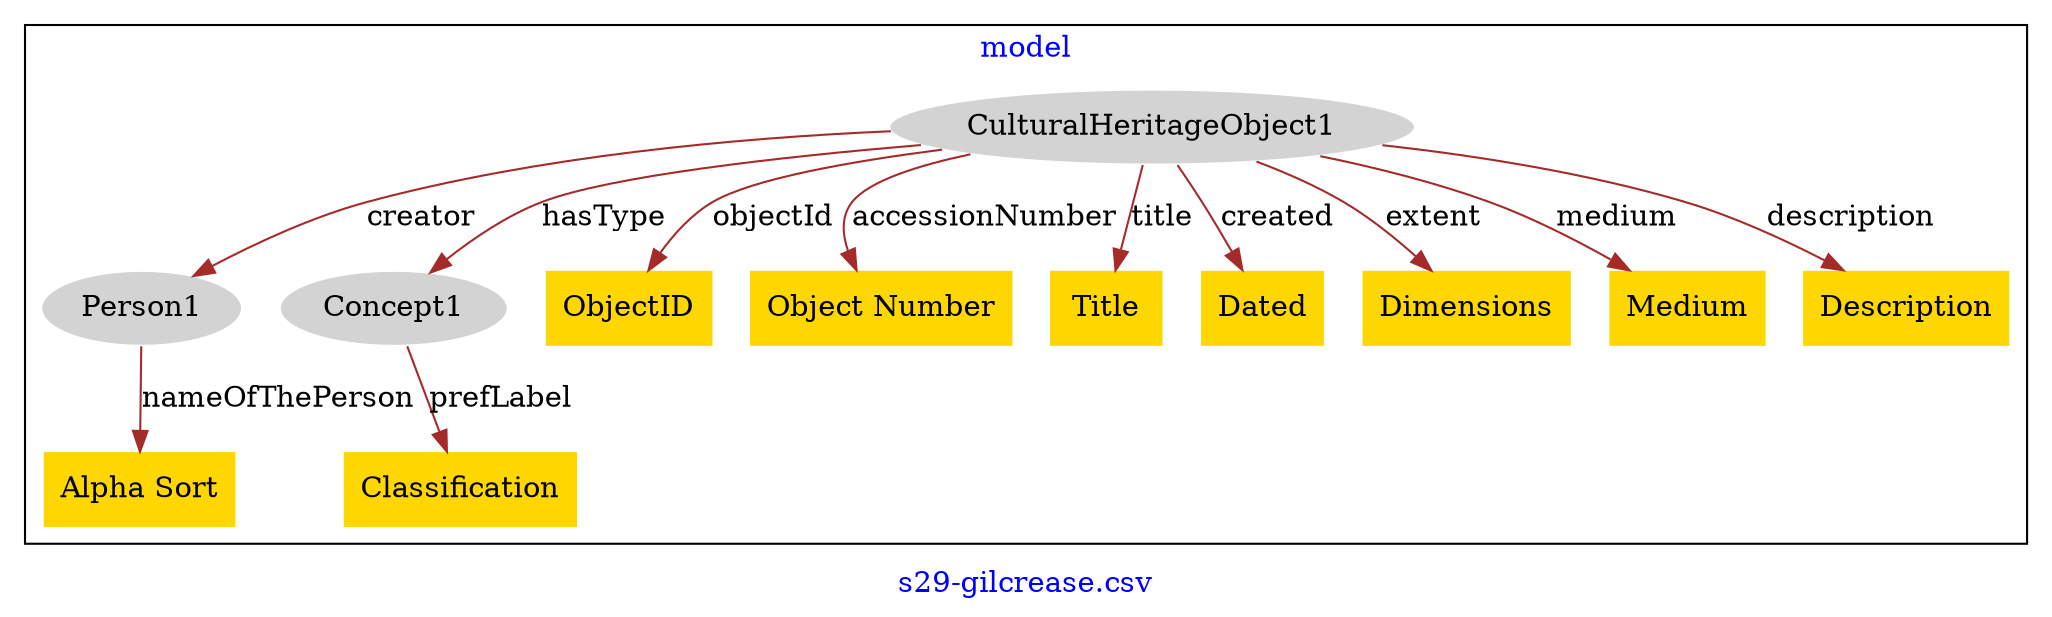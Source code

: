 digraph n0 {
fontcolor="blue"
remincross="true"
label="s29-gilcrease.csv"
subgraph cluster {
label="model"
n2[style="filled",color="white",fillcolor="lightgray",label="CulturalHeritageObject1"];
n3[style="filled",color="white",fillcolor="lightgray",label="Person1"];
n4[style="filled",color="white",fillcolor="lightgray",label="Concept1"];
n5[shape="plaintext",style="filled",fillcolor="gold",label="Classification"];
n6[shape="plaintext",style="filled",fillcolor="gold",label="ObjectID"];
n7[shape="plaintext",style="filled",fillcolor="gold",label="Object Number"];
n8[shape="plaintext",style="filled",fillcolor="gold",label="Title"];
n9[shape="plaintext",style="filled",fillcolor="gold",label="Dated"];
n10[shape="plaintext",style="filled",fillcolor="gold",label="Dimensions"];
n11[shape="plaintext",style="filled",fillcolor="gold",label="Medium"];
n12[shape="plaintext",style="filled",fillcolor="gold",label="Alpha Sort"];
n13[shape="plaintext",style="filled",fillcolor="gold",label="Description"];
}
n2 -> n3[color="brown",fontcolor="black",label="creator"]
n2 -> n4[color="brown",fontcolor="black",label="hasType"]
n4 -> n5[color="brown",fontcolor="black",label="prefLabel"]
n2 -> n6[color="brown",fontcolor="black",label="objectId"]
n2 -> n7[color="brown",fontcolor="black",label="accessionNumber"]
n2 -> n8[color="brown",fontcolor="black",label="title"]
n2 -> n9[color="brown",fontcolor="black",label="created"]
n2 -> n10[color="brown",fontcolor="black",label="extent"]
n2 -> n11[color="brown",fontcolor="black",label="medium"]
n3 -> n12[color="brown",fontcolor="black",label="nameOfThePerson"]
n2 -> n13[color="brown",fontcolor="black",label="description"]
}
